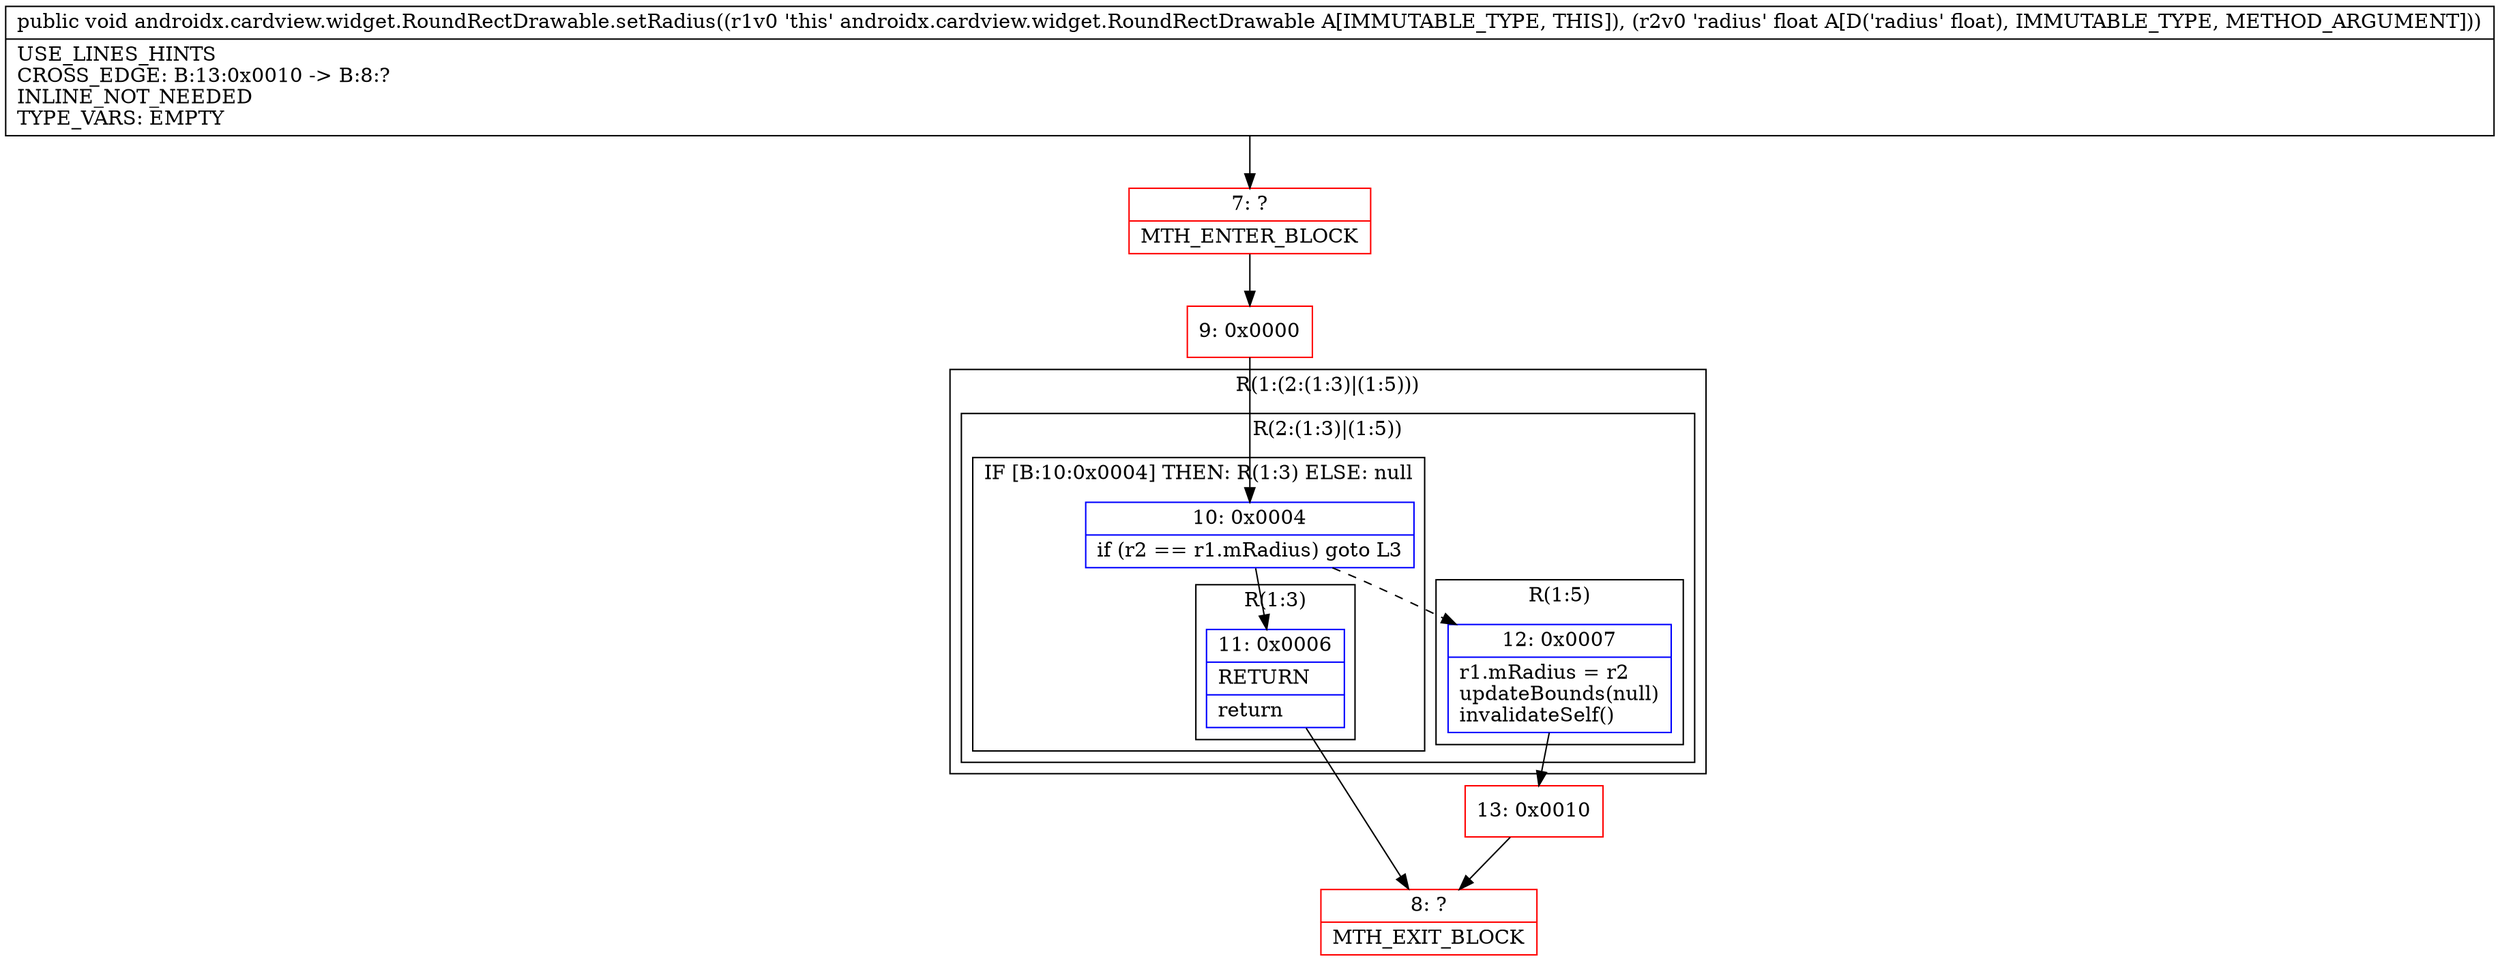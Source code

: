 digraph "CFG forandroidx.cardview.widget.RoundRectDrawable.setRadius(F)V" {
subgraph cluster_Region_476772958 {
label = "R(1:(2:(1:3)|(1:5)))";
node [shape=record,color=blue];
subgraph cluster_Region_290632446 {
label = "R(2:(1:3)|(1:5))";
node [shape=record,color=blue];
subgraph cluster_IfRegion_1877415529 {
label = "IF [B:10:0x0004] THEN: R(1:3) ELSE: null";
node [shape=record,color=blue];
Node_10 [shape=record,label="{10\:\ 0x0004|if (r2 == r1.mRadius) goto L3\l}"];
subgraph cluster_Region_287674261 {
label = "R(1:3)";
node [shape=record,color=blue];
Node_11 [shape=record,label="{11\:\ 0x0006|RETURN\l|return\l}"];
}
}
subgraph cluster_Region_1523990501 {
label = "R(1:5)";
node [shape=record,color=blue];
Node_12 [shape=record,label="{12\:\ 0x0007|r1.mRadius = r2\lupdateBounds(null)\linvalidateSelf()\l}"];
}
}
}
Node_7 [shape=record,color=red,label="{7\:\ ?|MTH_ENTER_BLOCK\l}"];
Node_9 [shape=record,color=red,label="{9\:\ 0x0000}"];
Node_8 [shape=record,color=red,label="{8\:\ ?|MTH_EXIT_BLOCK\l}"];
Node_13 [shape=record,color=red,label="{13\:\ 0x0010}"];
MethodNode[shape=record,label="{public void androidx.cardview.widget.RoundRectDrawable.setRadius((r1v0 'this' androidx.cardview.widget.RoundRectDrawable A[IMMUTABLE_TYPE, THIS]), (r2v0 'radius' float A[D('radius' float), IMMUTABLE_TYPE, METHOD_ARGUMENT]))  | USE_LINES_HINTS\lCROSS_EDGE: B:13:0x0010 \-\> B:8:?\lINLINE_NOT_NEEDED\lTYPE_VARS: EMPTY\l}"];
MethodNode -> Node_7;Node_10 -> Node_11;
Node_10 -> Node_12[style=dashed];
Node_11 -> Node_8;
Node_12 -> Node_13;
Node_7 -> Node_9;
Node_9 -> Node_10;
Node_13 -> Node_8;
}

